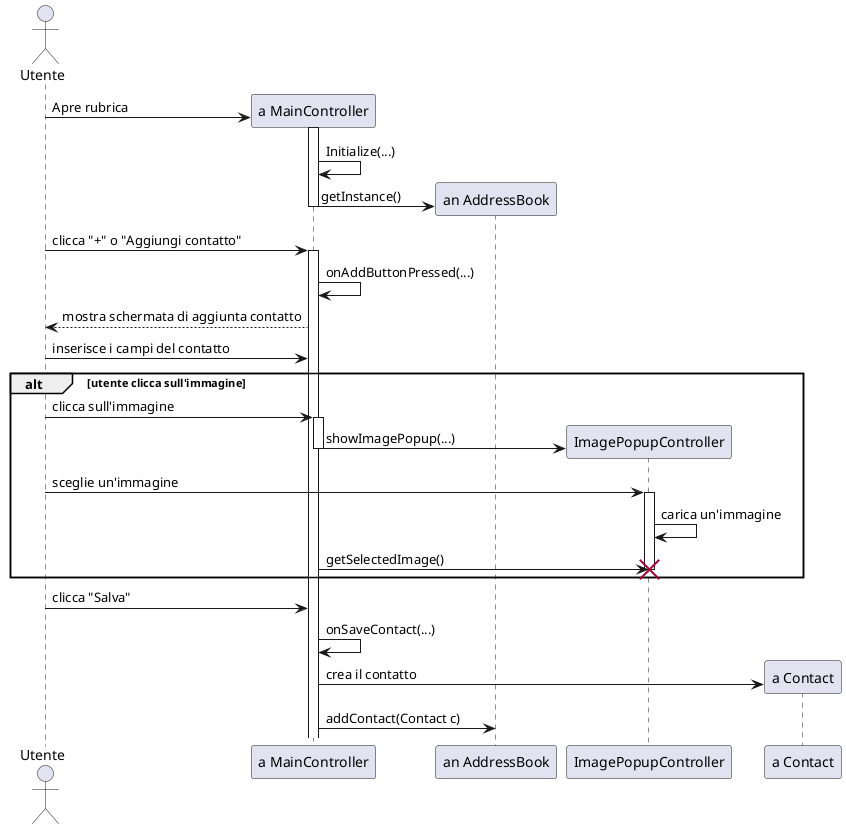 @startuml AggiungereContatto

actor Utente as u  
participant "a MainController" as mc 
participant "an AddressBook" as ab 
participant "ImagePopupController" as ipc
participant "a Contact" as c

u -> mc ** : Apre rubrica
activate mc 
mc -> mc : Initialize(...)
mc -> ab ** : getInstance()
deactivate mc

u -> mc :  clicca "+" o "Aggiungi contatto"
activate mc 
mc -> mc : onAddButtonPressed(...)
mc --> u : mostra schermata di aggiunta contatto
u -> mc : inserisce i campi del contatto

alt utente clicca sull'immagine
u -> mc : clicca sull'immagine
activate mc
mc -> ipc ** : showImagePopup(...)
deactivate mc
u -> ipc : sceglie un'immagine
activate ipc
ipc -> ipc : carica un'immagine
mc -> ipc : getSelectedImage()
destroy ipc
end

u -> mc : clicca "Salva"
mc -> mc : onSaveContact(...)
mc -> c ** : crea il contatto
mc -> ab : addContact(Contact c)

@enduml